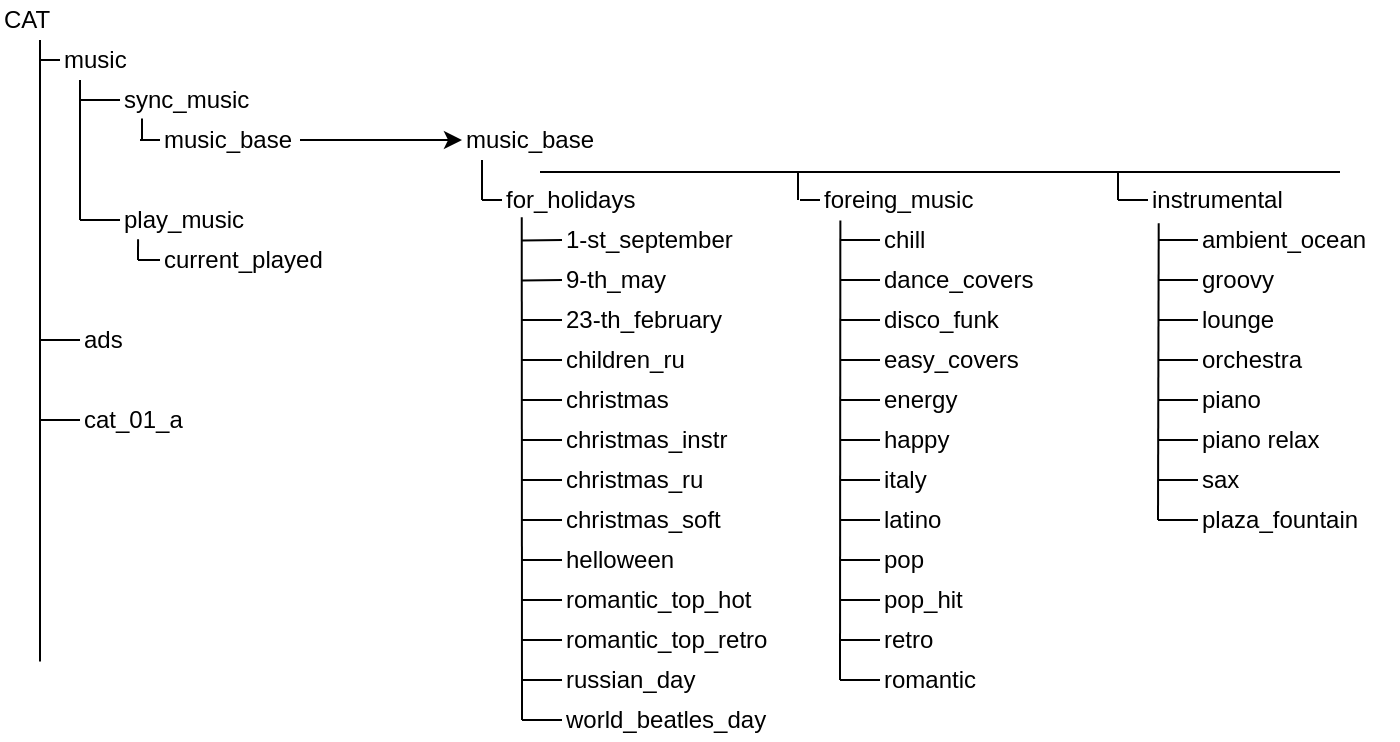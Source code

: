 <mxfile version="14.8.6" type="github">
  <diagram id="9BgmfVq6AIESk__lORL1" name="Page-1">
    <mxGraphModel dx="723" dy="375" grid="1" gridSize="10" guides="1" tooltips="1" connect="1" arrows="1" fold="1" page="1" pageScale="1" pageWidth="827" pageHeight="1169" math="0" shadow="0">
      <root>
        <mxCell id="0" />
        <mxCell id="1" parent="0" />
        <mxCell id="d_O0yF2bRHU_pppDEcbj-1" value="CAT" style="text;html=1;strokeColor=none;fillColor=none;align=left;verticalAlign=middle;whiteSpace=wrap;rounded=0;" parent="1" vertex="1">
          <mxGeometry x="100" y="40" width="40" height="20" as="geometry" />
        </mxCell>
        <mxCell id="d_O0yF2bRHU_pppDEcbj-2" value="" style="endArrow=none;html=1;entryX=0.5;entryY=1;entryDx=0;entryDy=0;align=left;" parent="1" target="d_O0yF2bRHU_pppDEcbj-1" edge="1">
          <mxGeometry width="50" height="50" relative="1" as="geometry">
            <mxPoint x="120" y="370.8" as="sourcePoint" />
            <mxPoint x="250" y="130" as="targetPoint" />
          </mxGeometry>
        </mxCell>
        <mxCell id="d_O0yF2bRHU_pppDEcbj-6" value="music_base" style="text;html=1;strokeColor=none;fillColor=none;align=left;verticalAlign=middle;whiteSpace=wrap;rounded=0;" parent="1" vertex="1">
          <mxGeometry x="331" y="100" width="70" height="20" as="geometry" />
        </mxCell>
        <mxCell id="d_O0yF2bRHU_pppDEcbj-8" value="for_holidays" style="text;html=1;strokeColor=none;fillColor=none;align=left;verticalAlign=middle;whiteSpace=wrap;rounded=0;" parent="1" vertex="1">
          <mxGeometry x="351" y="130" width="70" height="20" as="geometry" />
        </mxCell>
        <mxCell id="d_O0yF2bRHU_pppDEcbj-9" value="" style="endArrow=none;html=1;align=left;" parent="1" edge="1">
          <mxGeometry width="50" height="50" relative="1" as="geometry">
            <mxPoint x="770" y="126" as="sourcePoint" />
            <mxPoint x="370" y="126" as="targetPoint" />
            <Array as="points">
              <mxPoint x="460" y="126" />
            </Array>
          </mxGeometry>
        </mxCell>
        <mxCell id="d_O0yF2bRHU_pppDEcbj-10" value="" style="endArrow=none;html=1;entryX=0;entryY=0.5;entryDx=0;entryDy=0;align=left;" parent="1" target="d_O0yF2bRHU_pppDEcbj-8" edge="1">
          <mxGeometry width="50" height="50" relative="1" as="geometry">
            <mxPoint x="341" y="140" as="sourcePoint" />
            <mxPoint x="401" y="139.8" as="targetPoint" />
          </mxGeometry>
        </mxCell>
        <mxCell id="d_O0yF2bRHU_pppDEcbj-11" value="" style="endArrow=none;html=1;exitX=0.141;exitY=0.934;exitDx=0;exitDy=0;exitPerimeter=0;align=left;" parent="1" source="d_O0yF2bRHU_pppDEcbj-8" edge="1">
          <mxGeometry width="50" height="50" relative="1" as="geometry">
            <mxPoint x="361" y="160" as="sourcePoint" />
            <mxPoint x="361" y="400" as="targetPoint" />
          </mxGeometry>
        </mxCell>
        <mxCell id="d_O0yF2bRHU_pppDEcbj-12" value="1-st_september" style="text;html=1;strokeColor=none;fillColor=none;align=left;verticalAlign=middle;whiteSpace=wrap;rounded=0;" parent="1" vertex="1">
          <mxGeometry x="381" y="150" width="90" height="20" as="geometry" />
        </mxCell>
        <mxCell id="d_O0yF2bRHU_pppDEcbj-13" value="" style="endArrow=none;html=1;entryX=0;entryY=0.5;entryDx=0;entryDy=0;align=left;" parent="1" target="d_O0yF2bRHU_pppDEcbj-12" edge="1">
          <mxGeometry width="50" height="50" relative="1" as="geometry">
            <mxPoint x="361" y="160.2" as="sourcePoint" />
            <mxPoint x="451" y="150.2" as="targetPoint" />
          </mxGeometry>
        </mxCell>
        <mxCell id="d_O0yF2bRHU_pppDEcbj-14" value="9-th_may" style="text;html=1;strokeColor=none;fillColor=none;align=left;verticalAlign=middle;whiteSpace=wrap;rounded=0;" parent="1" vertex="1">
          <mxGeometry x="381" y="170" width="60" height="20" as="geometry" />
        </mxCell>
        <mxCell id="d_O0yF2bRHU_pppDEcbj-15" value="" style="endArrow=none;html=1;entryX=0;entryY=0.5;entryDx=0;entryDy=0;align=left;" parent="1" target="d_O0yF2bRHU_pppDEcbj-14" edge="1">
          <mxGeometry width="50" height="50" relative="1" as="geometry">
            <mxPoint x="361" y="180.2" as="sourcePoint" />
            <mxPoint x="451" y="160.2" as="targetPoint" />
          </mxGeometry>
        </mxCell>
        <mxCell id="d_O0yF2bRHU_pppDEcbj-16" value="children_ru" style="text;html=1;fillColor=none;align=left;verticalAlign=middle;whiteSpace=wrap;rounded=0;" parent="1" vertex="1">
          <mxGeometry x="381" y="210" width="70" height="20" as="geometry" />
        </mxCell>
        <mxCell id="d_O0yF2bRHU_pppDEcbj-17" value="23-th_february" style="text;html=1;strokeColor=none;fillColor=none;align=left;verticalAlign=middle;whiteSpace=wrap;rounded=0;" parent="1" vertex="1">
          <mxGeometry x="381" y="190" width="90" height="20" as="geometry" />
        </mxCell>
        <mxCell id="d_O0yF2bRHU_pppDEcbj-18" value="" style="endArrow=none;html=1;entryX=0;entryY=0.5;entryDx=0;entryDy=0;align=left;" parent="1" target="d_O0yF2bRHU_pppDEcbj-17" edge="1">
          <mxGeometry width="50" height="50" relative="1" as="geometry">
            <mxPoint x="361" y="200" as="sourcePoint" />
            <mxPoint x="491" y="180" as="targetPoint" />
          </mxGeometry>
        </mxCell>
        <mxCell id="d_O0yF2bRHU_pppDEcbj-19" value="" style="endArrow=none;html=1;entryX=0;entryY=0.5;entryDx=0;entryDy=0;align=left;" parent="1" target="d_O0yF2bRHU_pppDEcbj-16" edge="1">
          <mxGeometry width="50" height="50" relative="1" as="geometry">
            <mxPoint x="361" y="220" as="sourcePoint" />
            <mxPoint x="491" y="180" as="targetPoint" />
          </mxGeometry>
        </mxCell>
        <mxCell id="d_O0yF2bRHU_pppDEcbj-21" value="christmas" style="text;html=1;strokeColor=none;fillColor=none;align=left;verticalAlign=middle;whiteSpace=wrap;rounded=0;" parent="1" vertex="1">
          <mxGeometry x="381" y="230" width="60" height="20" as="geometry" />
        </mxCell>
        <mxCell id="d_O0yF2bRHU_pppDEcbj-23" value="christmas_instr" style="text;html=1;strokeColor=none;fillColor=none;align=left;verticalAlign=middle;whiteSpace=wrap;rounded=0;" parent="1" vertex="1">
          <mxGeometry x="381" y="250" width="90" height="20" as="geometry" />
        </mxCell>
        <mxCell id="d_O0yF2bRHU_pppDEcbj-24" value="christmas_ru" style="text;html=1;strokeColor=none;fillColor=none;align=left;verticalAlign=middle;whiteSpace=wrap;rounded=0;" parent="1" vertex="1">
          <mxGeometry x="381" y="270" width="80" height="20" as="geometry" />
        </mxCell>
        <mxCell id="d_O0yF2bRHU_pppDEcbj-25" value="christmas_soft" style="text;html=1;strokeColor=none;fillColor=none;align=left;verticalAlign=middle;whiteSpace=wrap;rounded=0;" parent="1" vertex="1">
          <mxGeometry x="381" y="290" width="90" height="20" as="geometry" />
        </mxCell>
        <mxCell id="d_O0yF2bRHU_pppDEcbj-26" value="helloween" style="text;html=1;strokeColor=none;fillColor=none;align=left;verticalAlign=middle;whiteSpace=wrap;rounded=0;" parent="1" vertex="1">
          <mxGeometry x="381" y="310" width="70" height="20" as="geometry" />
        </mxCell>
        <mxCell id="d_O0yF2bRHU_pppDEcbj-27" value="romantic_top_hot" style="text;html=1;strokeColor=none;fillColor=none;align=left;verticalAlign=middle;whiteSpace=wrap;rounded=0;" parent="1" vertex="1">
          <mxGeometry x="381" y="330" width="110" height="20" as="geometry" />
        </mxCell>
        <mxCell id="d_O0yF2bRHU_pppDEcbj-28" value="romantic_top_retro" style="text;html=1;strokeColor=none;fillColor=none;align=left;verticalAlign=middle;whiteSpace=wrap;rounded=0;" parent="1" vertex="1">
          <mxGeometry x="381" y="350" width="120" height="20" as="geometry" />
        </mxCell>
        <mxCell id="d_O0yF2bRHU_pppDEcbj-29" value="russian_day" style="text;html=1;strokeColor=none;fillColor=none;align=left;verticalAlign=middle;whiteSpace=wrap;rounded=0;" parent="1" vertex="1">
          <mxGeometry x="381" y="370" width="80" height="20" as="geometry" />
        </mxCell>
        <mxCell id="d_O0yF2bRHU_pppDEcbj-30" value="world_beatles_day" style="text;html=1;strokeColor=none;fillColor=none;align=left;verticalAlign=middle;whiteSpace=wrap;rounded=0;" parent="1" vertex="1">
          <mxGeometry x="381" y="390" width="120" height="20" as="geometry" />
        </mxCell>
        <mxCell id="d_O0yF2bRHU_pppDEcbj-31" value="" style="endArrow=none;html=1;entryX=0;entryY=0.5;entryDx=0;entryDy=0;align=left;" parent="1" target="d_O0yF2bRHU_pppDEcbj-21" edge="1">
          <mxGeometry width="50" height="50" relative="1" as="geometry">
            <mxPoint x="361" y="240" as="sourcePoint" />
            <mxPoint x="501" y="250" as="targetPoint" />
          </mxGeometry>
        </mxCell>
        <mxCell id="d_O0yF2bRHU_pppDEcbj-32" value="" style="endArrow=none;html=1;entryX=0;entryY=0.5;entryDx=0;entryDy=0;align=left;" parent="1" target="d_O0yF2bRHU_pppDEcbj-23" edge="1">
          <mxGeometry width="50" height="50" relative="1" as="geometry">
            <mxPoint x="361" y="260" as="sourcePoint" />
            <mxPoint x="391" y="250" as="targetPoint" />
          </mxGeometry>
        </mxCell>
        <mxCell id="d_O0yF2bRHU_pppDEcbj-33" value="" style="endArrow=none;html=1;entryX=0;entryY=0.5;entryDx=0;entryDy=0;align=left;" parent="1" target="d_O0yF2bRHU_pppDEcbj-24" edge="1">
          <mxGeometry width="50" height="50" relative="1" as="geometry">
            <mxPoint x="361" y="280" as="sourcePoint" />
            <mxPoint x="391" y="270" as="targetPoint" />
          </mxGeometry>
        </mxCell>
        <mxCell id="d_O0yF2bRHU_pppDEcbj-34" value="" style="endArrow=none;html=1;entryX=0;entryY=0.5;entryDx=0;entryDy=0;align=left;" parent="1" target="d_O0yF2bRHU_pppDEcbj-25" edge="1">
          <mxGeometry width="50" height="50" relative="1" as="geometry">
            <mxPoint x="361" y="300" as="sourcePoint" />
            <mxPoint x="391" y="290" as="targetPoint" />
          </mxGeometry>
        </mxCell>
        <mxCell id="d_O0yF2bRHU_pppDEcbj-35" value="" style="endArrow=none;html=1;entryX=0;entryY=0.5;entryDx=0;entryDy=0;align=left;" parent="1" target="d_O0yF2bRHU_pppDEcbj-26" edge="1">
          <mxGeometry width="50" height="50" relative="1" as="geometry">
            <mxPoint x="361" y="320" as="sourcePoint" />
            <mxPoint x="391" y="310" as="targetPoint" />
          </mxGeometry>
        </mxCell>
        <mxCell id="d_O0yF2bRHU_pppDEcbj-36" value="" style="endArrow=none;html=1;entryX=0;entryY=0.5;entryDx=0;entryDy=0;align=left;" parent="1" target="d_O0yF2bRHU_pppDEcbj-27" edge="1">
          <mxGeometry width="50" height="50" relative="1" as="geometry">
            <mxPoint x="361" y="340" as="sourcePoint" />
            <mxPoint x="391" y="330" as="targetPoint" />
          </mxGeometry>
        </mxCell>
        <mxCell id="d_O0yF2bRHU_pppDEcbj-37" value="" style="endArrow=none;html=1;entryX=0;entryY=0.5;entryDx=0;entryDy=0;align=left;" parent="1" target="d_O0yF2bRHU_pppDEcbj-28" edge="1">
          <mxGeometry width="50" height="50" relative="1" as="geometry">
            <mxPoint x="361" y="360" as="sourcePoint" />
            <mxPoint x="391" y="350" as="targetPoint" />
          </mxGeometry>
        </mxCell>
        <mxCell id="d_O0yF2bRHU_pppDEcbj-38" value="" style="endArrow=none;html=1;entryX=0;entryY=0.5;entryDx=0;entryDy=0;align=left;" parent="1" target="d_O0yF2bRHU_pppDEcbj-29" edge="1">
          <mxGeometry width="50" height="50" relative="1" as="geometry">
            <mxPoint x="361" y="380" as="sourcePoint" />
            <mxPoint x="391" y="370" as="targetPoint" />
          </mxGeometry>
        </mxCell>
        <mxCell id="d_O0yF2bRHU_pppDEcbj-39" value="" style="endArrow=none;html=1;entryX=0;entryY=0.5;entryDx=0;entryDy=0;align=left;" parent="1" target="d_O0yF2bRHU_pppDEcbj-30" edge="1">
          <mxGeometry width="50" height="50" relative="1" as="geometry">
            <mxPoint x="361" y="400" as="sourcePoint" />
            <mxPoint x="391" y="390" as="targetPoint" />
          </mxGeometry>
        </mxCell>
        <mxCell id="d_O0yF2bRHU_pppDEcbj-42" value="foreing_music" style="text;html=1;strokeColor=none;fillColor=none;align=left;verticalAlign=middle;whiteSpace=wrap;rounded=0;" parent="1" vertex="1">
          <mxGeometry x="510" y="130" width="90" height="20" as="geometry" />
        </mxCell>
        <mxCell id="d_O0yF2bRHU_pppDEcbj-44" value="" style="endArrow=none;html=1;entryX=0.102;entryY=1.01;entryDx=0;entryDy=0;entryPerimeter=0;align=left;" parent="1" edge="1">
          <mxGeometry width="50" height="50" relative="1" as="geometry">
            <mxPoint x="520" y="380" as="sourcePoint" />
            <mxPoint x="520.18" y="150.2" as="targetPoint" />
          </mxGeometry>
        </mxCell>
        <mxCell id="d_O0yF2bRHU_pppDEcbj-45" value="chill" style="text;html=1;strokeColor=none;fillColor=none;align=left;verticalAlign=middle;whiteSpace=wrap;rounded=0;" parent="1" vertex="1">
          <mxGeometry x="540" y="150" width="30" height="20" as="geometry" />
        </mxCell>
        <mxCell id="d_O0yF2bRHU_pppDEcbj-46" value="dance_covers" style="text;html=1;strokeColor=none;fillColor=none;align=left;verticalAlign=middle;whiteSpace=wrap;rounded=0;" parent="1" vertex="1">
          <mxGeometry x="540" y="170" width="90" height="20" as="geometry" />
        </mxCell>
        <mxCell id="d_O0yF2bRHU_pppDEcbj-47" value="disco_funk" style="text;html=1;strokeColor=none;fillColor=none;align=left;verticalAlign=middle;whiteSpace=wrap;rounded=0;" parent="1" vertex="1">
          <mxGeometry x="540" y="190" width="70" height="20" as="geometry" />
        </mxCell>
        <mxCell id="d_O0yF2bRHU_pppDEcbj-48" value="easy_covers" style="text;html=1;strokeColor=none;fillColor=none;align=left;verticalAlign=middle;whiteSpace=wrap;rounded=0;" parent="1" vertex="1">
          <mxGeometry x="540" y="210" width="80" height="20" as="geometry" />
        </mxCell>
        <mxCell id="d_O0yF2bRHU_pppDEcbj-49" value="energy" style="text;html=1;strokeColor=none;fillColor=none;align=left;verticalAlign=middle;whiteSpace=wrap;rounded=0;" parent="1" vertex="1">
          <mxGeometry x="540" y="230" width="50" height="20" as="geometry" />
        </mxCell>
        <mxCell id="d_O0yF2bRHU_pppDEcbj-50" value="happy" style="text;html=1;strokeColor=none;fillColor=none;align=left;verticalAlign=middle;whiteSpace=wrap;rounded=0;" parent="1" vertex="1">
          <mxGeometry x="540" y="250" width="50" height="20" as="geometry" />
        </mxCell>
        <mxCell id="d_O0yF2bRHU_pppDEcbj-51" value="italy" style="text;html=1;strokeColor=none;fillColor=none;align=left;verticalAlign=middle;whiteSpace=wrap;rounded=0;" parent="1" vertex="1">
          <mxGeometry x="540" y="270" width="40" height="20" as="geometry" />
        </mxCell>
        <mxCell id="d_O0yF2bRHU_pppDEcbj-52" value="latino" style="text;html=1;strokeColor=none;fillColor=none;align=left;verticalAlign=middle;whiteSpace=wrap;rounded=0;" parent="1" vertex="1">
          <mxGeometry x="540" y="290" width="50" height="20" as="geometry" />
        </mxCell>
        <mxCell id="d_O0yF2bRHU_pppDEcbj-53" value="pop" style="text;html=1;strokeColor=none;fillColor=none;align=left;verticalAlign=middle;whiteSpace=wrap;rounded=0;" parent="1" vertex="1">
          <mxGeometry x="540" y="310" width="40" height="20" as="geometry" />
        </mxCell>
        <mxCell id="d_O0yF2bRHU_pppDEcbj-54" value="pop_hit" style="text;html=1;strokeColor=none;fillColor=none;align=left;verticalAlign=middle;whiteSpace=wrap;rounded=0;" parent="1" vertex="1">
          <mxGeometry x="540" y="330" width="60" height="20" as="geometry" />
        </mxCell>
        <mxCell id="d_O0yF2bRHU_pppDEcbj-55" value="retro" style="text;html=1;strokeColor=none;fillColor=none;align=left;verticalAlign=middle;whiteSpace=wrap;rounded=0;" parent="1" vertex="1">
          <mxGeometry x="540" y="350" width="50" height="20" as="geometry" />
        </mxCell>
        <mxCell id="d_O0yF2bRHU_pppDEcbj-56" value="romantic" style="text;html=1;strokeColor=none;fillColor=none;align=left;verticalAlign=middle;whiteSpace=wrap;rounded=0;" parent="1" vertex="1">
          <mxGeometry x="540" y="370" width="70" height="20" as="geometry" />
        </mxCell>
        <mxCell id="d_O0yF2bRHU_pppDEcbj-57" value="" style="endArrow=none;html=1;entryX=0;entryY=0.5;entryDx=0;entryDy=0;align=left;" parent="1" target="d_O0yF2bRHU_pppDEcbj-45" edge="1">
          <mxGeometry width="50" height="50" relative="1" as="geometry">
            <mxPoint x="520" y="160" as="sourcePoint" />
            <mxPoint x="620" y="170" as="targetPoint" />
          </mxGeometry>
        </mxCell>
        <mxCell id="d_O0yF2bRHU_pppDEcbj-58" value="" style="endArrow=none;html=1;entryX=0;entryY=0.5;entryDx=0;entryDy=0;align=left;" parent="1" edge="1">
          <mxGeometry width="50" height="50" relative="1" as="geometry">
            <mxPoint x="520" y="180" as="sourcePoint" />
            <mxPoint x="540" y="180" as="targetPoint" />
          </mxGeometry>
        </mxCell>
        <mxCell id="d_O0yF2bRHU_pppDEcbj-59" value="" style="endArrow=none;html=1;entryX=0;entryY=0.5;entryDx=0;entryDy=0;align=left;" parent="1" target="d_O0yF2bRHU_pppDEcbj-47" edge="1">
          <mxGeometry width="50" height="50" relative="1" as="geometry">
            <mxPoint x="520" y="200" as="sourcePoint" />
            <mxPoint x="550" y="190" as="targetPoint" />
          </mxGeometry>
        </mxCell>
        <mxCell id="d_O0yF2bRHU_pppDEcbj-60" value="" style="endArrow=none;html=1;entryX=0;entryY=0.5;entryDx=0;entryDy=0;align=left;" parent="1" edge="1">
          <mxGeometry width="50" height="50" relative="1" as="geometry">
            <mxPoint x="520" y="220" as="sourcePoint" />
            <mxPoint x="540" y="220" as="targetPoint" />
          </mxGeometry>
        </mxCell>
        <mxCell id="d_O0yF2bRHU_pppDEcbj-61" value="" style="endArrow=none;html=1;entryX=0;entryY=0.5;entryDx=0;entryDy=0;align=left;" parent="1" target="d_O0yF2bRHU_pppDEcbj-49" edge="1">
          <mxGeometry width="50" height="50" relative="1" as="geometry">
            <mxPoint x="520" y="240" as="sourcePoint" />
            <mxPoint x="550" y="230" as="targetPoint" />
          </mxGeometry>
        </mxCell>
        <mxCell id="d_O0yF2bRHU_pppDEcbj-62" value="" style="endArrow=none;html=1;entryX=0;entryY=0.5;entryDx=0;entryDy=0;align=left;" parent="1" target="d_O0yF2bRHU_pppDEcbj-50" edge="1">
          <mxGeometry width="50" height="50" relative="1" as="geometry">
            <mxPoint x="520" y="260" as="sourcePoint" />
            <mxPoint x="580" y="270" as="targetPoint" />
          </mxGeometry>
        </mxCell>
        <mxCell id="d_O0yF2bRHU_pppDEcbj-63" value="" style="endArrow=none;html=1;entryX=0;entryY=0.5;entryDx=0;entryDy=0;align=left;" parent="1" target="d_O0yF2bRHU_pppDEcbj-51" edge="1">
          <mxGeometry width="50" height="50" relative="1" as="geometry">
            <mxPoint x="520" y="280" as="sourcePoint" />
            <mxPoint x="580" y="270" as="targetPoint" />
          </mxGeometry>
        </mxCell>
        <mxCell id="d_O0yF2bRHU_pppDEcbj-64" value="" style="endArrow=none;html=1;entryX=0;entryY=0.5;entryDx=0;entryDy=0;align=left;" parent="1" target="d_O0yF2bRHU_pppDEcbj-52" edge="1">
          <mxGeometry width="50" height="50" relative="1" as="geometry">
            <mxPoint x="520" y="300" as="sourcePoint" />
            <mxPoint x="580" y="270" as="targetPoint" />
          </mxGeometry>
        </mxCell>
        <mxCell id="d_O0yF2bRHU_pppDEcbj-65" value="" style="endArrow=none;html=1;entryX=0;entryY=0.5;entryDx=0;entryDy=0;align=left;" parent="1" target="d_O0yF2bRHU_pppDEcbj-53" edge="1">
          <mxGeometry width="50" height="50" relative="1" as="geometry">
            <mxPoint x="520" y="320" as="sourcePoint" />
            <mxPoint x="580" y="300" as="targetPoint" />
          </mxGeometry>
        </mxCell>
        <mxCell id="d_O0yF2bRHU_pppDEcbj-66" value="" style="endArrow=none;html=1;entryX=0;entryY=0.5;entryDx=0;entryDy=0;align=left;" parent="1" target="d_O0yF2bRHU_pppDEcbj-54" edge="1">
          <mxGeometry width="50" height="50" relative="1" as="geometry">
            <mxPoint x="520" y="340" as="sourcePoint" />
            <mxPoint x="580" y="340" as="targetPoint" />
          </mxGeometry>
        </mxCell>
        <mxCell id="d_O0yF2bRHU_pppDEcbj-67" value="" style="endArrow=none;html=1;entryX=0;entryY=0.5;entryDx=0;entryDy=0;align=left;" parent="1" target="d_O0yF2bRHU_pppDEcbj-55" edge="1">
          <mxGeometry width="50" height="50" relative="1" as="geometry">
            <mxPoint x="520" y="360" as="sourcePoint" />
            <mxPoint x="580" y="360" as="targetPoint" />
          </mxGeometry>
        </mxCell>
        <mxCell id="d_O0yF2bRHU_pppDEcbj-68" value="" style="endArrow=none;html=1;entryX=0;entryY=0.5;entryDx=0;entryDy=0;align=left;" parent="1" target="d_O0yF2bRHU_pppDEcbj-56" edge="1">
          <mxGeometry width="50" height="50" relative="1" as="geometry">
            <mxPoint x="520" y="380" as="sourcePoint" />
            <mxPoint x="580" y="360" as="targetPoint" />
          </mxGeometry>
        </mxCell>
        <mxCell id="d_O0yF2bRHU_pppDEcbj-69" value="instrumental" style="text;html=1;strokeColor=none;fillColor=none;align=left;verticalAlign=middle;whiteSpace=wrap;rounded=0;" parent="1" vertex="1">
          <mxGeometry x="674" y="130" width="80" height="20" as="geometry" />
        </mxCell>
        <mxCell id="d_O0yF2bRHU_pppDEcbj-70" value="" style="endArrow=none;html=1;entryX=0;entryY=0.5;entryDx=0;entryDy=0;align=left;" parent="1" target="d_O0yF2bRHU_pppDEcbj-69" edge="1">
          <mxGeometry width="50" height="50" relative="1" as="geometry">
            <mxPoint x="659" y="140" as="sourcePoint" />
            <mxPoint x="629" y="40" as="targetPoint" />
          </mxGeometry>
        </mxCell>
        <mxCell id="d_O0yF2bRHU_pppDEcbj-72" value="ambient_ocean" style="text;html=1;strokeColor=none;fillColor=none;align=left;verticalAlign=middle;whiteSpace=wrap;rounded=0;" parent="1" vertex="1">
          <mxGeometry x="699" y="150" width="95" height="20" as="geometry" />
        </mxCell>
        <mxCell id="d_O0yF2bRHU_pppDEcbj-73" value="groovy" style="text;html=1;strokeColor=none;fillColor=none;align=left;verticalAlign=middle;whiteSpace=wrap;rounded=0;" parent="1" vertex="1">
          <mxGeometry x="699" y="170" width="50" height="20" as="geometry" />
        </mxCell>
        <mxCell id="d_O0yF2bRHU_pppDEcbj-74" value="lounge" style="text;html=1;strokeColor=none;fillColor=none;align=left;verticalAlign=middle;whiteSpace=wrap;rounded=0;" parent="1" vertex="1">
          <mxGeometry x="699" y="190" width="50" height="20" as="geometry" />
        </mxCell>
        <mxCell id="d_O0yF2bRHU_pppDEcbj-75" value="orchestra" style="text;html=1;strokeColor=none;fillColor=none;align=left;verticalAlign=middle;whiteSpace=wrap;rounded=0;" parent="1" vertex="1">
          <mxGeometry x="699" y="210" width="70" height="20" as="geometry" />
        </mxCell>
        <mxCell id="d_O0yF2bRHU_pppDEcbj-76" value="piano" style="text;html=1;strokeColor=none;fillColor=none;align=left;verticalAlign=middle;whiteSpace=wrap;rounded=0;" parent="1" vertex="1">
          <mxGeometry x="699" y="230" width="50" height="20" as="geometry" />
        </mxCell>
        <mxCell id="d_O0yF2bRHU_pppDEcbj-77" value="piano relax" style="text;html=1;strokeColor=none;fillColor=none;align=left;verticalAlign=middle;whiteSpace=wrap;rounded=0;" parent="1" vertex="1">
          <mxGeometry x="699" y="250" width="80" height="20" as="geometry" />
        </mxCell>
        <mxCell id="d_O0yF2bRHU_pppDEcbj-78" value="sax" style="text;html=1;strokeColor=none;fillColor=none;align=left;verticalAlign=middle;whiteSpace=wrap;rounded=0;" parent="1" vertex="1">
          <mxGeometry x="699" y="270" width="40" height="20" as="geometry" />
        </mxCell>
        <mxCell id="d_O0yF2bRHU_pppDEcbj-79" value="plaza_fountain" style="text;html=1;strokeColor=none;fillColor=none;align=left;verticalAlign=middle;whiteSpace=wrap;rounded=0;" parent="1" vertex="1">
          <mxGeometry x="699" y="290" width="100" height="20" as="geometry" />
        </mxCell>
        <mxCell id="d_O0yF2bRHU_pppDEcbj-80" value="" style="endArrow=none;html=1;entryX=0;entryY=0.5;entryDx=0;entryDy=0;align=left;" parent="1" target="d_O0yF2bRHU_pppDEcbj-72" edge="1">
          <mxGeometry width="50" height="50" relative="1" as="geometry">
            <mxPoint x="679" y="160" as="sourcePoint" />
            <mxPoint x="709" y="120" as="targetPoint" />
          </mxGeometry>
        </mxCell>
        <mxCell id="d_O0yF2bRHU_pppDEcbj-82" value="" style="endArrow=none;html=1;entryX=0;entryY=0.5;entryDx=0;entryDy=0;align=left;" parent="1" target="d_O0yF2bRHU_pppDEcbj-73" edge="1">
          <mxGeometry width="50" height="50" relative="1" as="geometry">
            <mxPoint x="679" y="180" as="sourcePoint" />
            <mxPoint x="709" y="170" as="targetPoint" />
          </mxGeometry>
        </mxCell>
        <mxCell id="d_O0yF2bRHU_pppDEcbj-83" value="" style="endArrow=none;html=1;entryX=0;entryY=0.5;entryDx=0;entryDy=0;align=left;" parent="1" target="d_O0yF2bRHU_pppDEcbj-74" edge="1">
          <mxGeometry width="50" height="50" relative="1" as="geometry">
            <mxPoint x="679" y="200" as="sourcePoint" />
            <mxPoint x="709" y="190" as="targetPoint" />
          </mxGeometry>
        </mxCell>
        <mxCell id="d_O0yF2bRHU_pppDEcbj-84" value="" style="endArrow=none;html=1;entryX=0;entryY=0.5;entryDx=0;entryDy=0;align=left;" parent="1" target="d_O0yF2bRHU_pppDEcbj-75" edge="1">
          <mxGeometry width="50" height="50" relative="1" as="geometry">
            <mxPoint x="679" y="220" as="sourcePoint" />
            <mxPoint x="709" y="210" as="targetPoint" />
          </mxGeometry>
        </mxCell>
        <mxCell id="d_O0yF2bRHU_pppDEcbj-85" value="" style="endArrow=none;html=1;entryX=0;entryY=0.5;entryDx=0;entryDy=0;align=left;" parent="1" target="d_O0yF2bRHU_pppDEcbj-76" edge="1">
          <mxGeometry width="50" height="50" relative="1" as="geometry">
            <mxPoint x="679" y="240" as="sourcePoint" />
            <mxPoint x="709" y="230" as="targetPoint" />
          </mxGeometry>
        </mxCell>
        <mxCell id="d_O0yF2bRHU_pppDEcbj-86" value="" style="endArrow=none;html=1;entryX=0;entryY=0.5;entryDx=0;entryDy=0;align=left;" parent="1" target="d_O0yF2bRHU_pppDEcbj-77" edge="1">
          <mxGeometry width="50" height="50" relative="1" as="geometry">
            <mxPoint x="679" y="260" as="sourcePoint" />
            <mxPoint x="709" y="250" as="targetPoint" />
          </mxGeometry>
        </mxCell>
        <mxCell id="d_O0yF2bRHU_pppDEcbj-87" value="" style="endArrow=none;html=1;entryX=0;entryY=0.5;entryDx=0;entryDy=0;align=left;" parent="1" target="d_O0yF2bRHU_pppDEcbj-78" edge="1">
          <mxGeometry width="50" height="50" relative="1" as="geometry">
            <mxPoint x="679" y="280" as="sourcePoint" />
            <mxPoint x="709" y="270" as="targetPoint" />
          </mxGeometry>
        </mxCell>
        <mxCell id="d_O0yF2bRHU_pppDEcbj-88" value="" style="endArrow=none;html=1;entryX=0;entryY=0.5;entryDx=0;entryDy=0;align=left;" parent="1" target="d_O0yF2bRHU_pppDEcbj-79" edge="1">
          <mxGeometry width="50" height="50" relative="1" as="geometry">
            <mxPoint x="679" y="300" as="sourcePoint" />
            <mxPoint x="709" y="290" as="targetPoint" />
          </mxGeometry>
        </mxCell>
        <mxCell id="7tb3eAIySPWwLGPU3Ap1-1" value="music" style="text;html=1;strokeColor=none;fillColor=none;align=left;verticalAlign=middle;whiteSpace=wrap;rounded=0;" vertex="1" parent="1">
          <mxGeometry x="130" y="60" width="40" height="20" as="geometry" />
        </mxCell>
        <mxCell id="7tb3eAIySPWwLGPU3Ap1-2" value="" style="endArrow=none;html=1;entryX=0.067;entryY=1.083;entryDx=0;entryDy=0;entryPerimeter=0;align=left;" edge="1" parent="1" target="d_O0yF2bRHU_pppDEcbj-69">
          <mxGeometry width="50" height="50" relative="1" as="geometry">
            <mxPoint x="679" y="300" as="sourcePoint" />
            <mxPoint x="679.32" y="151.34" as="targetPoint" />
          </mxGeometry>
        </mxCell>
        <mxCell id="7tb3eAIySPWwLGPU3Ap1-3" value="" style="endArrow=none;html=1;entryX=0;entryY=0.5;entryDx=0;entryDy=0;align=left;" edge="1" parent="1" target="7tb3eAIySPWwLGPU3Ap1-1">
          <mxGeometry width="50" height="50" relative="1" as="geometry">
            <mxPoint x="120" y="70" as="sourcePoint" />
            <mxPoint x="230" y="90" as="targetPoint" />
          </mxGeometry>
        </mxCell>
        <mxCell id="7tb3eAIySPWwLGPU3Ap1-4" value="sync_music" style="text;html=1;strokeColor=none;fillColor=none;align=left;verticalAlign=middle;whiteSpace=wrap;rounded=0;" vertex="1" parent="1">
          <mxGeometry x="160" y="80" width="70" height="20" as="geometry" />
        </mxCell>
        <mxCell id="7tb3eAIySPWwLGPU3Ap1-5" value="play_music" style="text;html=1;strokeColor=none;fillColor=none;align=left;verticalAlign=middle;whiteSpace=wrap;rounded=0;" vertex="1" parent="1">
          <mxGeometry x="160" y="140" width="70" height="20" as="geometry" />
        </mxCell>
        <mxCell id="7tb3eAIySPWwLGPU3Ap1-13" style="edgeStyle=orthogonalEdgeStyle;rounded=0;orthogonalLoop=1;jettySize=auto;html=1;align=left;" edge="1" parent="1" source="7tb3eAIySPWwLGPU3Ap1-6" target="d_O0yF2bRHU_pppDEcbj-6">
          <mxGeometry relative="1" as="geometry" />
        </mxCell>
        <mxCell id="7tb3eAIySPWwLGPU3Ap1-6" value="music_base" style="text;html=1;strokeColor=none;fillColor=none;align=left;verticalAlign=middle;whiteSpace=wrap;rounded=0;" vertex="1" parent="1">
          <mxGeometry x="180" y="100" width="70" height="20" as="geometry" />
        </mxCell>
        <mxCell id="7tb3eAIySPWwLGPU3Ap1-7" value="ads" style="text;html=1;strokeColor=none;fillColor=none;align=left;verticalAlign=middle;whiteSpace=wrap;rounded=0;" vertex="1" parent="1">
          <mxGeometry x="140" y="200" width="30" height="20" as="geometry" />
        </mxCell>
        <mxCell id="7tb3eAIySPWwLGPU3Ap1-8" value="" style="endArrow=none;html=1;entryX=0.25;entryY=1;entryDx=0;entryDy=0;align=left;" edge="1" parent="1" target="7tb3eAIySPWwLGPU3Ap1-1">
          <mxGeometry width="50" height="50" relative="1" as="geometry">
            <mxPoint x="140" y="150" as="sourcePoint" />
            <mxPoint x="250" y="120" as="targetPoint" />
          </mxGeometry>
        </mxCell>
        <mxCell id="7tb3eAIySPWwLGPU3Ap1-9" value="" style="endArrow=none;html=1;entryX=0;entryY=0.5;entryDx=0;entryDy=0;align=left;" edge="1" parent="1" target="7tb3eAIySPWwLGPU3Ap1-4">
          <mxGeometry width="50" height="50" relative="1" as="geometry">
            <mxPoint x="140" y="90" as="sourcePoint" />
            <mxPoint x="250" y="120" as="targetPoint" />
          </mxGeometry>
        </mxCell>
        <mxCell id="7tb3eAIySPWwLGPU3Ap1-10" value="" style="endArrow=none;html=1;entryX=0;entryY=0.5;entryDx=0;entryDy=0;align=left;" edge="1" parent="1" target="7tb3eAIySPWwLGPU3Ap1-6">
          <mxGeometry width="50" height="50" relative="1" as="geometry">
            <mxPoint x="170" y="110" as="sourcePoint" />
            <mxPoint x="170" y="130" as="targetPoint" />
          </mxGeometry>
        </mxCell>
        <mxCell id="7tb3eAIySPWwLGPU3Ap1-14" value="" style="endArrow=none;html=1;align=left;" edge="1" parent="1">
          <mxGeometry width="50" height="50" relative="1" as="geometry">
            <mxPoint x="341" y="140" as="sourcePoint" />
            <mxPoint x="341" y="130" as="targetPoint" />
          </mxGeometry>
        </mxCell>
        <mxCell id="7tb3eAIySPWwLGPU3Ap1-15" value="" style="endArrow=none;html=1;entryX=0.143;entryY=1;entryDx=0;entryDy=0;entryPerimeter=0;align=left;" edge="1" parent="1" target="d_O0yF2bRHU_pppDEcbj-6">
          <mxGeometry width="50" height="50" relative="1" as="geometry">
            <mxPoint x="341" y="140" as="sourcePoint" />
            <mxPoint x="341" y="130" as="targetPoint" />
          </mxGeometry>
        </mxCell>
        <mxCell id="7tb3eAIySPWwLGPU3Ap1-16" value="" style="endArrow=none;html=1;exitX=0;exitY=0.5;exitDx=0;exitDy=0;align=left;" edge="1" parent="1">
          <mxGeometry width="50" height="50" relative="1" as="geometry">
            <mxPoint x="499" y="140.0" as="sourcePoint" />
            <mxPoint x="499" y="126" as="targetPoint" />
          </mxGeometry>
        </mxCell>
        <mxCell id="7tb3eAIySPWwLGPU3Ap1-17" value="" style="endArrow=none;html=1;entryX=0;entryY=0.5;entryDx=0;entryDy=0;align=left;" edge="1" parent="1" target="d_O0yF2bRHU_pppDEcbj-42">
          <mxGeometry width="50" height="50" relative="1" as="geometry">
            <mxPoint x="500" y="140" as="sourcePoint" />
            <mxPoint x="530" y="130" as="targetPoint" />
          </mxGeometry>
        </mxCell>
        <mxCell id="7tb3eAIySPWwLGPU3Ap1-19" value="" style="endArrow=none;html=1;align=left;" edge="1" parent="1">
          <mxGeometry width="50" height="50" relative="1" as="geometry">
            <mxPoint x="659" y="126" as="sourcePoint" />
            <mxPoint x="659" y="140" as="targetPoint" />
          </mxGeometry>
        </mxCell>
        <mxCell id="7tb3eAIySPWwLGPU3Ap1-21" value="current_played" style="text;html=1;strokeColor=none;fillColor=none;align=left;verticalAlign=middle;whiteSpace=wrap;rounded=0;" vertex="1" parent="1">
          <mxGeometry x="180" y="160" width="80" height="20" as="geometry" />
        </mxCell>
        <mxCell id="7tb3eAIySPWwLGPU3Ap1-22" value="" style="endArrow=none;html=1;entryX=0;entryY=0.5;entryDx=0;entryDy=0;align=left;" edge="1" parent="1" target="7tb3eAIySPWwLGPU3Ap1-5">
          <mxGeometry width="50" height="50" relative="1" as="geometry">
            <mxPoint x="140" y="150" as="sourcePoint" />
            <mxPoint x="280" y="140" as="targetPoint" />
          </mxGeometry>
        </mxCell>
        <mxCell id="7tb3eAIySPWwLGPU3Ap1-23" value="" style="endArrow=none;html=1;entryX=0.129;entryY=0.979;entryDx=0;entryDy=0;entryPerimeter=0;align=left;" edge="1" parent="1" target="7tb3eAIySPWwLGPU3Ap1-5">
          <mxGeometry width="50" height="50" relative="1" as="geometry">
            <mxPoint x="169" y="170" as="sourcePoint" />
            <mxPoint x="280" y="140" as="targetPoint" />
          </mxGeometry>
        </mxCell>
        <mxCell id="7tb3eAIySPWwLGPU3Ap1-24" value="" style="endArrow=none;html=1;exitX=0;exitY=0.5;exitDx=0;exitDy=0;align=left;" edge="1" parent="1" source="7tb3eAIySPWwLGPU3Ap1-21">
          <mxGeometry width="50" height="50" relative="1" as="geometry">
            <mxPoint x="180" y="200" as="sourcePoint" />
            <mxPoint x="169" y="170" as="targetPoint" />
          </mxGeometry>
        </mxCell>
        <mxCell id="7tb3eAIySPWwLGPU3Ap1-25" value="" style="endArrow=none;html=1;entryX=0;entryY=0.5;entryDx=0;entryDy=0;align=left;" edge="1" parent="1" target="7tb3eAIySPWwLGPU3Ap1-7">
          <mxGeometry width="50" height="50" relative="1" as="geometry">
            <mxPoint x="120" y="210" as="sourcePoint" />
            <mxPoint x="230" y="110" as="targetPoint" />
          </mxGeometry>
        </mxCell>
        <mxCell id="7tb3eAIySPWwLGPU3Ap1-27" value="cat_01_a" style="text;html=1;strokeColor=none;fillColor=none;align=left;verticalAlign=middle;whiteSpace=wrap;rounded=0;" vertex="1" parent="1">
          <mxGeometry x="140" y="240" width="60" height="20" as="geometry" />
        </mxCell>
        <mxCell id="7tb3eAIySPWwLGPU3Ap1-28" value="" style="endArrow=none;html=1;align=left;entryX=0;entryY=0.5;entryDx=0;entryDy=0;" edge="1" parent="1" target="7tb3eAIySPWwLGPU3Ap1-27">
          <mxGeometry width="50" height="50" relative="1" as="geometry">
            <mxPoint x="120" y="250" as="sourcePoint" />
            <mxPoint x="240" y="210" as="targetPoint" />
          </mxGeometry>
        </mxCell>
        <mxCell id="7tb3eAIySPWwLGPU3Ap1-29" value="" style="endArrow=none;html=1;align=left;entryX=0.157;entryY=0.96;entryDx=0;entryDy=0;entryPerimeter=0;" edge="1" parent="1" target="7tb3eAIySPWwLGPU3Ap1-4">
          <mxGeometry width="50" height="50" relative="1" as="geometry">
            <mxPoint x="171" y="110" as="sourcePoint" />
            <mxPoint x="240" y="130" as="targetPoint" />
          </mxGeometry>
        </mxCell>
      </root>
    </mxGraphModel>
  </diagram>
</mxfile>
